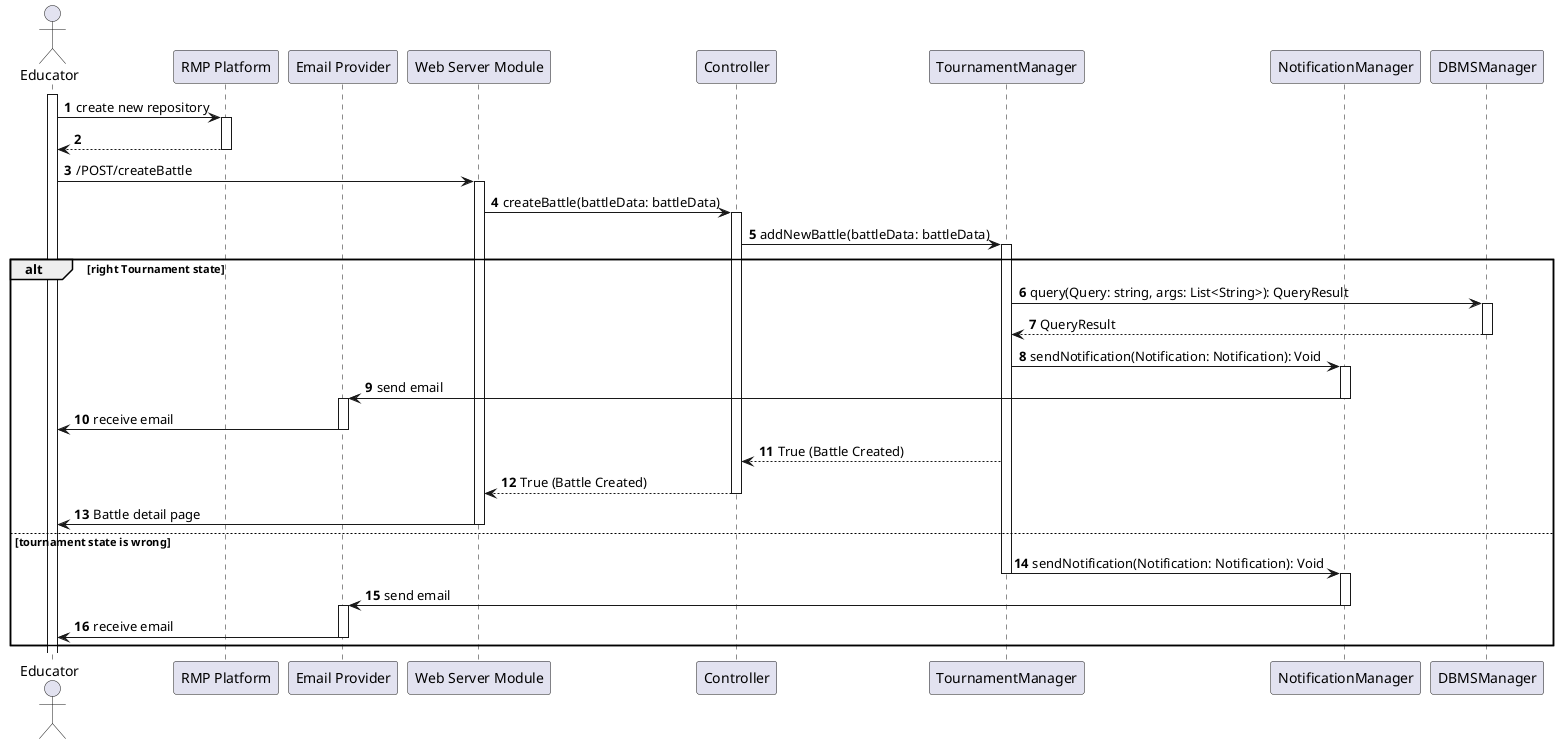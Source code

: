 @startuml

'NEW:w
autonumber
actor Educator as E
participant "RMP Platform" as RMP
participant "Email Provider" as EM 
participant "Web Server Module" as WS
participant Controller as C
participant TournamentManager as TM
participant NotificationManager as NM
participant DBMSManager as DB 

activate E
E -> RMP: create new repository
activate RMP
RMP --> E
deactivate RMP
E -> WS: /POST/createBattle
activate WS
WS -> C: createBattle(battleData: battleData)
activate C
C -> TM: addNewBattle(battleData: battleData)
activate TM
alt right Tournament state
    TM -> DB: query(Query: string, args: List<String>): QueryResult
    activate DB
    DB --> TM: QueryResult
    deactivate DB
    TM -> NM: sendNotification(Notification: Notification): Void
    activate NM
    NM -> EM: send email
    deactivate NM
    activate EM
    EM -> E: receive email
    deactivate EM
    TM --> C: True (Battle Created)
    C --> WS: True (Battle Created)
    deactivate C
    WS -> E: Battle detail page
    deactivate WS
else tournament state is wrong 
    TM -> NM: sendNotification(Notification: Notification): Void
    deactivate TM
    activate NM
    NM -> EM: send email
    deactivate NM
    activate EM
    EM -> E: receive email
    deactivate EM
end
@enduml
